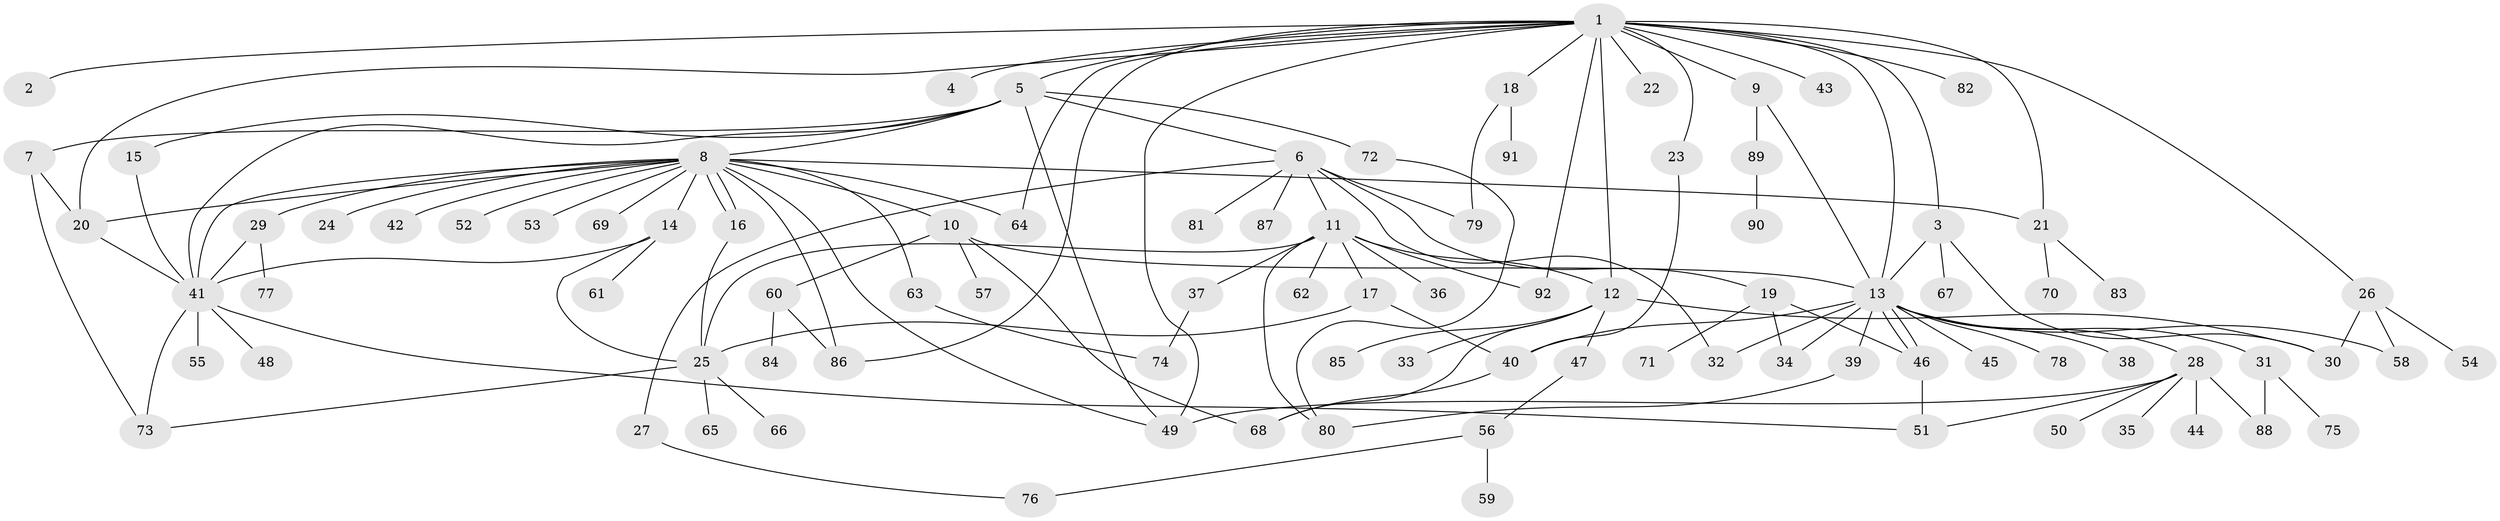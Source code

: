 // coarse degree distribution, {20: 0.014084507042253521, 1: 0.4647887323943662, 3: 0.1267605633802817, 7: 0.028169014084507043, 8: 0.056338028169014086, 5: 0.028169014084507043, 17: 0.014084507042253521, 6: 0.014084507042253521, 18: 0.014084507042253521, 4: 0.056338028169014086, 2: 0.16901408450704225, 9: 0.014084507042253521}
// Generated by graph-tools (version 1.1) at 2025/41/03/06/25 10:41:46]
// undirected, 92 vertices, 135 edges
graph export_dot {
graph [start="1"]
  node [color=gray90,style=filled];
  1;
  2;
  3;
  4;
  5;
  6;
  7;
  8;
  9;
  10;
  11;
  12;
  13;
  14;
  15;
  16;
  17;
  18;
  19;
  20;
  21;
  22;
  23;
  24;
  25;
  26;
  27;
  28;
  29;
  30;
  31;
  32;
  33;
  34;
  35;
  36;
  37;
  38;
  39;
  40;
  41;
  42;
  43;
  44;
  45;
  46;
  47;
  48;
  49;
  50;
  51;
  52;
  53;
  54;
  55;
  56;
  57;
  58;
  59;
  60;
  61;
  62;
  63;
  64;
  65;
  66;
  67;
  68;
  69;
  70;
  71;
  72;
  73;
  74;
  75;
  76;
  77;
  78;
  79;
  80;
  81;
  82;
  83;
  84;
  85;
  86;
  87;
  88;
  89;
  90;
  91;
  92;
  1 -- 2;
  1 -- 3;
  1 -- 4;
  1 -- 5;
  1 -- 9;
  1 -- 12;
  1 -- 13;
  1 -- 18;
  1 -- 20;
  1 -- 21;
  1 -- 22;
  1 -- 23;
  1 -- 26;
  1 -- 43;
  1 -- 49;
  1 -- 64;
  1 -- 82;
  1 -- 86;
  1 -- 92;
  3 -- 13;
  3 -- 30;
  3 -- 67;
  5 -- 6;
  5 -- 7;
  5 -- 8;
  5 -- 15;
  5 -- 41;
  5 -- 49;
  5 -- 72;
  6 -- 11;
  6 -- 19;
  6 -- 27;
  6 -- 32;
  6 -- 79;
  6 -- 81;
  6 -- 87;
  7 -- 20;
  7 -- 73;
  8 -- 10;
  8 -- 14;
  8 -- 16;
  8 -- 16;
  8 -- 20;
  8 -- 21;
  8 -- 24;
  8 -- 29;
  8 -- 41;
  8 -- 42;
  8 -- 49;
  8 -- 52;
  8 -- 53;
  8 -- 63;
  8 -- 64;
  8 -- 69;
  8 -- 86;
  9 -- 13;
  9 -- 89;
  10 -- 13;
  10 -- 57;
  10 -- 60;
  10 -- 68;
  11 -- 12;
  11 -- 17;
  11 -- 25;
  11 -- 36;
  11 -- 37;
  11 -- 62;
  11 -- 80;
  11 -- 92;
  12 -- 30;
  12 -- 33;
  12 -- 47;
  12 -- 68;
  12 -- 85;
  13 -- 28;
  13 -- 31;
  13 -- 32;
  13 -- 34;
  13 -- 38;
  13 -- 39;
  13 -- 40;
  13 -- 45;
  13 -- 46;
  13 -- 46;
  13 -- 58;
  13 -- 78;
  14 -- 25;
  14 -- 41;
  14 -- 61;
  15 -- 41;
  16 -- 25;
  17 -- 25;
  17 -- 40;
  18 -- 79;
  18 -- 91;
  19 -- 34;
  19 -- 46;
  19 -- 71;
  20 -- 41;
  21 -- 70;
  21 -- 83;
  23 -- 40;
  25 -- 65;
  25 -- 66;
  25 -- 73;
  26 -- 30;
  26 -- 54;
  26 -- 58;
  27 -- 76;
  28 -- 35;
  28 -- 44;
  28 -- 49;
  28 -- 50;
  28 -- 51;
  28 -- 88;
  29 -- 41;
  29 -- 77;
  31 -- 75;
  31 -- 88;
  37 -- 74;
  39 -- 80;
  40 -- 68;
  41 -- 48;
  41 -- 51;
  41 -- 55;
  41 -- 73;
  46 -- 51;
  47 -- 56;
  56 -- 59;
  56 -- 76;
  60 -- 84;
  60 -- 86;
  63 -- 74;
  72 -- 80;
  89 -- 90;
}
